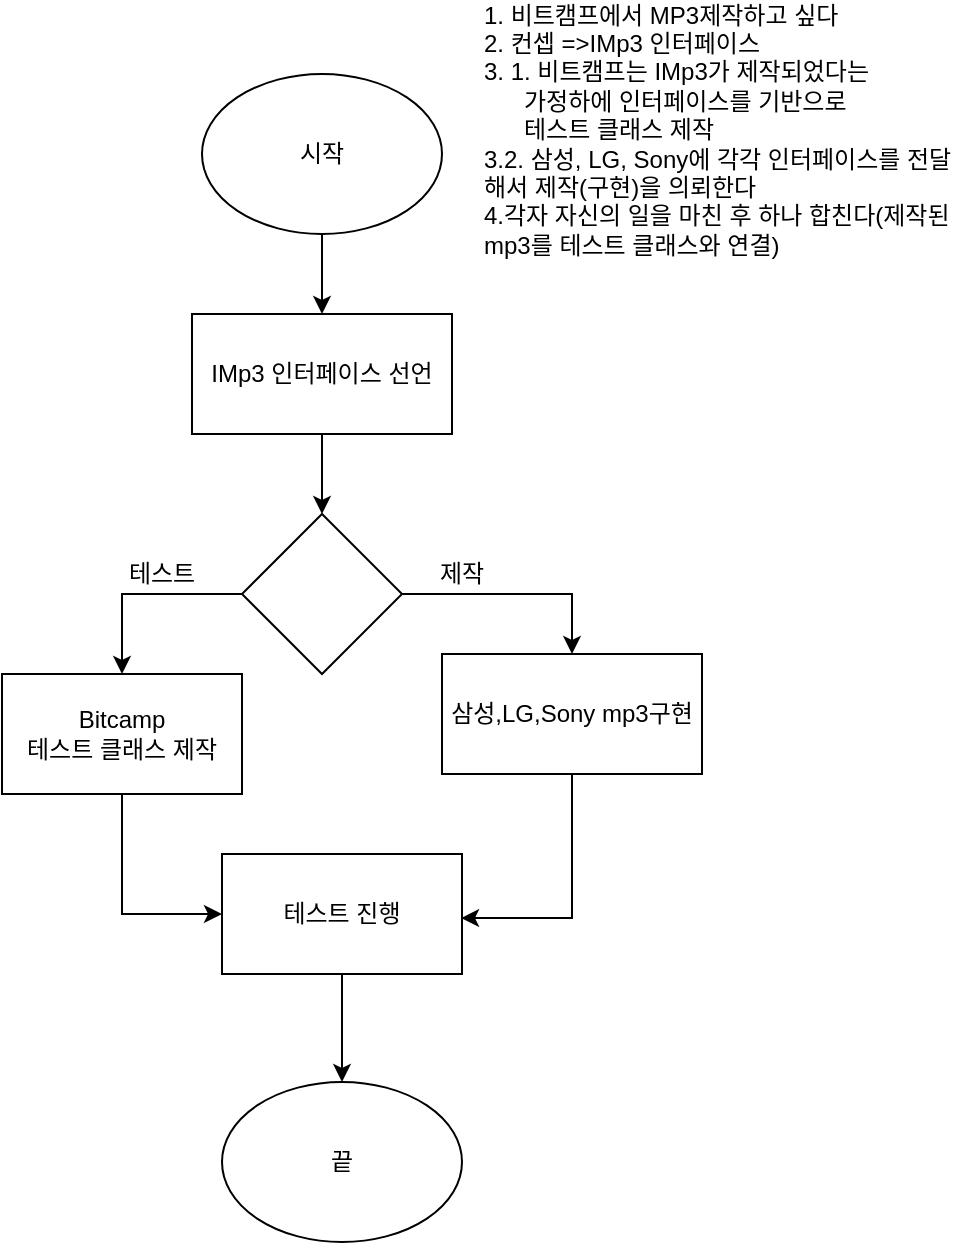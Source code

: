 <mxfile version="12.5.3" type="device"><diagram id="pWYFmKiJfO05g2y5FbTF" name="Page-1"><mxGraphModel dx="362" dy="209" grid="1" gridSize="10" guides="1" tooltips="1" connect="1" arrows="1" fold="1" page="1" pageScale="1" pageWidth="827" pageHeight="1169" math="0" shadow="0"><root><mxCell id="0"/><mxCell id="1" parent="0"/><mxCell id="lP_gk1EUAovRAMnxspNF-5" value="" style="edgeStyle=orthogonalEdgeStyle;rounded=0;orthogonalLoop=1;jettySize=auto;html=1;" parent="1" source="lP_gk1EUAovRAMnxspNF-1" target="lP_gk1EUAovRAMnxspNF-3" edge="1"><mxGeometry relative="1" as="geometry"/></mxCell><mxCell id="lP_gk1EUAovRAMnxspNF-1" value="시작" style="ellipse;whiteSpace=wrap;html=1;" parent="1" vertex="1"><mxGeometry x="120" y="40" width="120" height="80" as="geometry"/></mxCell><mxCell id="lP_gk1EUAovRAMnxspNF-2" value="&lt;div style=&quot;text-align: left&quot;&gt;&lt;span&gt;1. 비트캠프에서 MP3제작하고 싶다&lt;/span&gt;&lt;/div&gt;&lt;div style=&quot;text-align: left&quot;&gt;&lt;span&gt;2. 컨셉 =&amp;gt;IMp3 인터페이스&lt;/span&gt;&lt;/div&gt;&lt;div style=&quot;text-align: left&quot;&gt;&lt;span&gt;3. 1. 비트캠프는 IMp3가 제작되었다는&lt;/span&gt;&lt;/div&gt;&lt;div style=&quot;text-align: left&quot;&gt;&lt;span&gt;&amp;nbsp; &amp;nbsp; &amp;nbsp; 가정하에 인터페이스를 기반으로&lt;/span&gt;&lt;/div&gt;&lt;div style=&quot;text-align: left&quot;&gt;&lt;span&gt;&amp;nbsp; &amp;nbsp; &amp;nbsp; 테스트 클래스 제작&lt;/span&gt;&lt;/div&gt;&lt;div style=&quot;text-align: left&quot;&gt;&lt;span&gt;3.2. 삼성, LG, Sony에 각각 인터페이스를 전달해서 제작(구현)을 의뢰한다&lt;/span&gt;&lt;/div&gt;&lt;div style=&quot;text-align: left&quot;&gt;&lt;span&gt;4.각자 자신의 일을 마친 후 하나 합친다(제작된 mp3를 테스트 클래스와 연결)&lt;/span&gt;&lt;/div&gt;&lt;div style=&quot;text-align: left&quot;&gt;&lt;br&gt;&lt;/div&gt;" style="text;html=1;strokeColor=none;fillColor=none;align=center;verticalAlign=middle;whiteSpace=wrap;rounded=0;" parent="1" vertex="1"><mxGeometry x="260" y="10" width="240" height="130" as="geometry"/></mxCell><mxCell id="lP_gk1EUAovRAMnxspNF-7" value="" style="edgeStyle=orthogonalEdgeStyle;rounded=0;orthogonalLoop=1;jettySize=auto;html=1;" parent="1" source="lP_gk1EUAovRAMnxspNF-3" target="lP_gk1EUAovRAMnxspNF-6" edge="1"><mxGeometry relative="1" as="geometry"/></mxCell><mxCell id="lP_gk1EUAovRAMnxspNF-3" value="IMp3 인터페이스 선언" style="rounded=0;whiteSpace=wrap;html=1;" parent="1" vertex="1"><mxGeometry x="115" y="160" width="130" height="60" as="geometry"/></mxCell><mxCell id="lP_gk1EUAovRAMnxspNF-15" style="edgeStyle=orthogonalEdgeStyle;rounded=0;orthogonalLoop=1;jettySize=auto;html=1;exitX=0;exitY=0.5;exitDx=0;exitDy=0;entryX=0.5;entryY=0;entryDx=0;entryDy=0;" parent="1" source="lP_gk1EUAovRAMnxspNF-6" target="lP_gk1EUAovRAMnxspNF-14" edge="1"><mxGeometry relative="1" as="geometry"/></mxCell><mxCell id="lP_gk1EUAovRAMnxspNF-17" style="edgeStyle=orthogonalEdgeStyle;rounded=0;orthogonalLoop=1;jettySize=auto;html=1;exitX=1;exitY=0.5;exitDx=0;exitDy=0;entryX=0.5;entryY=0;entryDx=0;entryDy=0;" parent="1" source="lP_gk1EUAovRAMnxspNF-6" target="lP_gk1EUAovRAMnxspNF-16" edge="1"><mxGeometry relative="1" as="geometry"/></mxCell><mxCell id="lP_gk1EUAovRAMnxspNF-6" value="" style="rhombus;whiteSpace=wrap;html=1;" parent="1" vertex="1"><mxGeometry x="140" y="260" width="80" height="80" as="geometry"/></mxCell><mxCell id="lP_gk1EUAovRAMnxspNF-12" value="테스트" style="text;html=1;strokeColor=none;fillColor=none;align=center;verticalAlign=middle;whiteSpace=wrap;rounded=0;" parent="1" vertex="1"><mxGeometry x="80" y="280" width="40" height="20" as="geometry"/></mxCell><mxCell id="lP_gk1EUAovRAMnxspNF-13" value="제작" style="text;html=1;strokeColor=none;fillColor=none;align=center;verticalAlign=middle;whiteSpace=wrap;rounded=0;" parent="1" vertex="1"><mxGeometry x="230" y="280" width="40" height="20" as="geometry"/></mxCell><mxCell id="lP_gk1EUAovRAMnxspNF-19" style="edgeStyle=orthogonalEdgeStyle;rounded=0;orthogonalLoop=1;jettySize=auto;html=1;entryX=0;entryY=0.5;entryDx=0;entryDy=0;" parent="1" source="lP_gk1EUAovRAMnxspNF-14" target="lP_gk1EUAovRAMnxspNF-18" edge="1"><mxGeometry relative="1" as="geometry"/></mxCell><mxCell id="lP_gk1EUAovRAMnxspNF-14" value="Bitcamp&lt;br&gt;테스트 클래스 제작" style="rounded=0;whiteSpace=wrap;html=1;" parent="1" vertex="1"><mxGeometry x="20" y="340" width="120" height="60" as="geometry"/></mxCell><mxCell id="lP_gk1EUAovRAMnxspNF-21" style="edgeStyle=orthogonalEdgeStyle;rounded=0;orthogonalLoop=1;jettySize=auto;html=1;exitX=0.5;exitY=1;exitDx=0;exitDy=0;entryX=0.996;entryY=0.534;entryDx=0;entryDy=0;entryPerimeter=0;" parent="1" source="lP_gk1EUAovRAMnxspNF-16" target="lP_gk1EUAovRAMnxspNF-18" edge="1"><mxGeometry relative="1" as="geometry"><Array as="points"><mxPoint x="305" y="462"/></Array></mxGeometry></mxCell><mxCell id="lP_gk1EUAovRAMnxspNF-16" value="삼성,LG,Sony mp3구현" style="rounded=0;whiteSpace=wrap;html=1;" parent="1" vertex="1"><mxGeometry x="240" y="330" width="130" height="60" as="geometry"/></mxCell><mxCell id="lP_gk1EUAovRAMnxspNF-23" style="edgeStyle=orthogonalEdgeStyle;rounded=0;orthogonalLoop=1;jettySize=auto;html=1;exitX=0.5;exitY=1;exitDx=0;exitDy=0;" parent="1" source="lP_gk1EUAovRAMnxspNF-18" target="lP_gk1EUAovRAMnxspNF-22" edge="1"><mxGeometry relative="1" as="geometry"/></mxCell><mxCell id="lP_gk1EUAovRAMnxspNF-18" value="테스트 진행" style="rounded=0;whiteSpace=wrap;html=1;" parent="1" vertex="1"><mxGeometry x="130" y="430" width="120" height="60" as="geometry"/></mxCell><mxCell id="lP_gk1EUAovRAMnxspNF-22" value="끝" style="ellipse;whiteSpace=wrap;html=1;" parent="1" vertex="1"><mxGeometry x="130" y="544" width="120" height="80" as="geometry"/></mxCell></root></mxGraphModel></diagram></mxfile>
